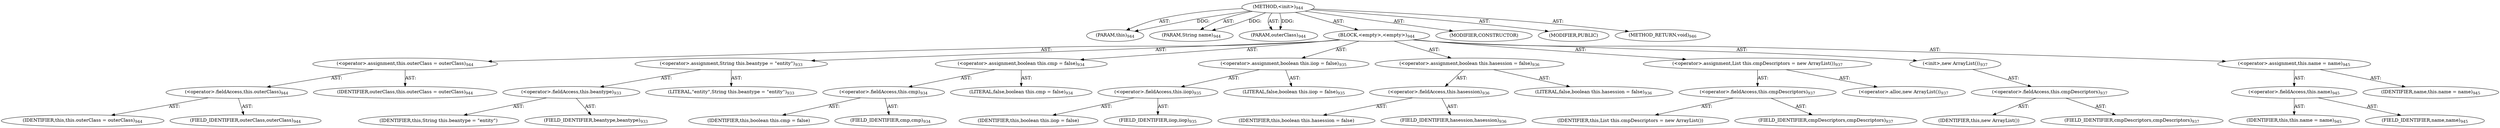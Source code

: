 digraph "&lt;init&gt;" {  
"111669149723" [label = <(METHOD,&lt;init&gt;)<SUB>944</SUB>> ]
"115964117021" [label = <(PARAM,this)<SUB>944</SUB>> ]
"115964117068" [label = <(PARAM,String name)<SUB>944</SUB>> ]
"115964117022" [label = <(PARAM,outerClass)<SUB>944</SUB>> ]
"25769803896" [label = <(BLOCK,&lt;empty&gt;,&lt;empty&gt;)<SUB>944</SUB>> ]
"30064771651" [label = <(&lt;operator&gt;.assignment,this.outerClass = outerClass)<SUB>944</SUB>> ]
"30064771652" [label = <(&lt;operator&gt;.fieldAccess,this.outerClass)<SUB>944</SUB>> ]
"68719476781" [label = <(IDENTIFIER,this,this.outerClass = outerClass)<SUB>944</SUB>> ]
"55834575003" [label = <(FIELD_IDENTIFIER,outerClass,outerClass)<SUB>944</SUB>> ]
"68719476782" [label = <(IDENTIFIER,outerClass,this.outerClass = outerClass)<SUB>944</SUB>> ]
"30064771653" [label = <(&lt;operator&gt;.assignment,String this.beantype = &quot;entity&quot;)<SUB>933</SUB>> ]
"30064771654" [label = <(&lt;operator&gt;.fieldAccess,this.beantype)<SUB>933</SUB>> ]
"68719477209" [label = <(IDENTIFIER,this,String this.beantype = &quot;entity&quot;)> ]
"55834575004" [label = <(FIELD_IDENTIFIER,beantype,beantype)<SUB>933</SUB>> ]
"90194313351" [label = <(LITERAL,&quot;entity&quot;,String this.beantype = &quot;entity&quot;)<SUB>933</SUB>> ]
"30064771655" [label = <(&lt;operator&gt;.assignment,boolean this.cmp = false)<SUB>934</SUB>> ]
"30064771656" [label = <(&lt;operator&gt;.fieldAccess,this.cmp)<SUB>934</SUB>> ]
"68719477210" [label = <(IDENTIFIER,this,boolean this.cmp = false)> ]
"55834575005" [label = <(FIELD_IDENTIFIER,cmp,cmp)<SUB>934</SUB>> ]
"90194313352" [label = <(LITERAL,false,boolean this.cmp = false)<SUB>934</SUB>> ]
"30064771657" [label = <(&lt;operator&gt;.assignment,boolean this.iiop = false)<SUB>935</SUB>> ]
"30064771658" [label = <(&lt;operator&gt;.fieldAccess,this.iiop)<SUB>935</SUB>> ]
"68719477211" [label = <(IDENTIFIER,this,boolean this.iiop = false)> ]
"55834575006" [label = <(FIELD_IDENTIFIER,iiop,iiop)<SUB>935</SUB>> ]
"90194313353" [label = <(LITERAL,false,boolean this.iiop = false)<SUB>935</SUB>> ]
"30064771659" [label = <(&lt;operator&gt;.assignment,boolean this.hasession = false)<SUB>936</SUB>> ]
"30064771660" [label = <(&lt;operator&gt;.fieldAccess,this.hasession)<SUB>936</SUB>> ]
"68719477212" [label = <(IDENTIFIER,this,boolean this.hasession = false)> ]
"55834575007" [label = <(FIELD_IDENTIFIER,hasession,hasession)<SUB>936</SUB>> ]
"90194313354" [label = <(LITERAL,false,boolean this.hasession = false)<SUB>936</SUB>> ]
"30064771661" [label = <(&lt;operator&gt;.assignment,List this.cmpDescriptors = new ArrayList())<SUB>937</SUB>> ]
"30064771662" [label = <(&lt;operator&gt;.fieldAccess,this.cmpDescriptors)<SUB>937</SUB>> ]
"68719477213" [label = <(IDENTIFIER,this,List this.cmpDescriptors = new ArrayList())> ]
"55834575008" [label = <(FIELD_IDENTIFIER,cmpDescriptors,cmpDescriptors)<SUB>937</SUB>> ]
"30064771663" [label = <(&lt;operator&gt;.alloc,new ArrayList())<SUB>937</SUB>> ]
"30064771664" [label = <(&lt;init&gt;,new ArrayList())<SUB>937</SUB>> ]
"30064771665" [label = <(&lt;operator&gt;.fieldAccess,this.cmpDescriptors)<SUB>937</SUB>> ]
"68719477214" [label = <(IDENTIFIER,this,new ArrayList())> ]
"55834575009" [label = <(FIELD_IDENTIFIER,cmpDescriptors,cmpDescriptors)<SUB>937</SUB>> ]
"30064771666" [label = <(&lt;operator&gt;.assignment,this.name = name)<SUB>945</SUB>> ]
"30064771667" [label = <(&lt;operator&gt;.fieldAccess,this.name)<SUB>945</SUB>> ]
"68719476780" [label = <(IDENTIFIER,this,this.name = name)<SUB>945</SUB>> ]
"55834575010" [label = <(FIELD_IDENTIFIER,name,name)<SUB>945</SUB>> ]
"68719477215" [label = <(IDENTIFIER,name,this.name = name)<SUB>945</SUB>> ]
"133143986268" [label = <(MODIFIER,CONSTRUCTOR)> ]
"133143986269" [label = <(MODIFIER,PUBLIC)> ]
"128849018907" [label = <(METHOD_RETURN,void)<SUB>946</SUB>> ]
  "111669149723" -> "115964117021"  [ label = "AST: "] 
  "111669149723" -> "115964117068"  [ label = "AST: "] 
  "111669149723" -> "115964117022"  [ label = "AST: "] 
  "111669149723" -> "25769803896"  [ label = "AST: "] 
  "111669149723" -> "133143986268"  [ label = "AST: "] 
  "111669149723" -> "133143986269"  [ label = "AST: "] 
  "111669149723" -> "128849018907"  [ label = "AST: "] 
  "25769803896" -> "30064771651"  [ label = "AST: "] 
  "25769803896" -> "30064771653"  [ label = "AST: "] 
  "25769803896" -> "30064771655"  [ label = "AST: "] 
  "25769803896" -> "30064771657"  [ label = "AST: "] 
  "25769803896" -> "30064771659"  [ label = "AST: "] 
  "25769803896" -> "30064771661"  [ label = "AST: "] 
  "25769803896" -> "30064771664"  [ label = "AST: "] 
  "25769803896" -> "30064771666"  [ label = "AST: "] 
  "30064771651" -> "30064771652"  [ label = "AST: "] 
  "30064771651" -> "68719476782"  [ label = "AST: "] 
  "30064771652" -> "68719476781"  [ label = "AST: "] 
  "30064771652" -> "55834575003"  [ label = "AST: "] 
  "30064771653" -> "30064771654"  [ label = "AST: "] 
  "30064771653" -> "90194313351"  [ label = "AST: "] 
  "30064771654" -> "68719477209"  [ label = "AST: "] 
  "30064771654" -> "55834575004"  [ label = "AST: "] 
  "30064771655" -> "30064771656"  [ label = "AST: "] 
  "30064771655" -> "90194313352"  [ label = "AST: "] 
  "30064771656" -> "68719477210"  [ label = "AST: "] 
  "30064771656" -> "55834575005"  [ label = "AST: "] 
  "30064771657" -> "30064771658"  [ label = "AST: "] 
  "30064771657" -> "90194313353"  [ label = "AST: "] 
  "30064771658" -> "68719477211"  [ label = "AST: "] 
  "30064771658" -> "55834575006"  [ label = "AST: "] 
  "30064771659" -> "30064771660"  [ label = "AST: "] 
  "30064771659" -> "90194313354"  [ label = "AST: "] 
  "30064771660" -> "68719477212"  [ label = "AST: "] 
  "30064771660" -> "55834575007"  [ label = "AST: "] 
  "30064771661" -> "30064771662"  [ label = "AST: "] 
  "30064771661" -> "30064771663"  [ label = "AST: "] 
  "30064771662" -> "68719477213"  [ label = "AST: "] 
  "30064771662" -> "55834575008"  [ label = "AST: "] 
  "30064771664" -> "30064771665"  [ label = "AST: "] 
  "30064771665" -> "68719477214"  [ label = "AST: "] 
  "30064771665" -> "55834575009"  [ label = "AST: "] 
  "30064771666" -> "30064771667"  [ label = "AST: "] 
  "30064771666" -> "68719477215"  [ label = "AST: "] 
  "30064771667" -> "68719476780"  [ label = "AST: "] 
  "30064771667" -> "55834575010"  [ label = "AST: "] 
  "111669149723" -> "115964117021"  [ label = "DDG: "] 
  "111669149723" -> "115964117068"  [ label = "DDG: "] 
  "111669149723" -> "115964117022"  [ label = "DDG: "] 
}

